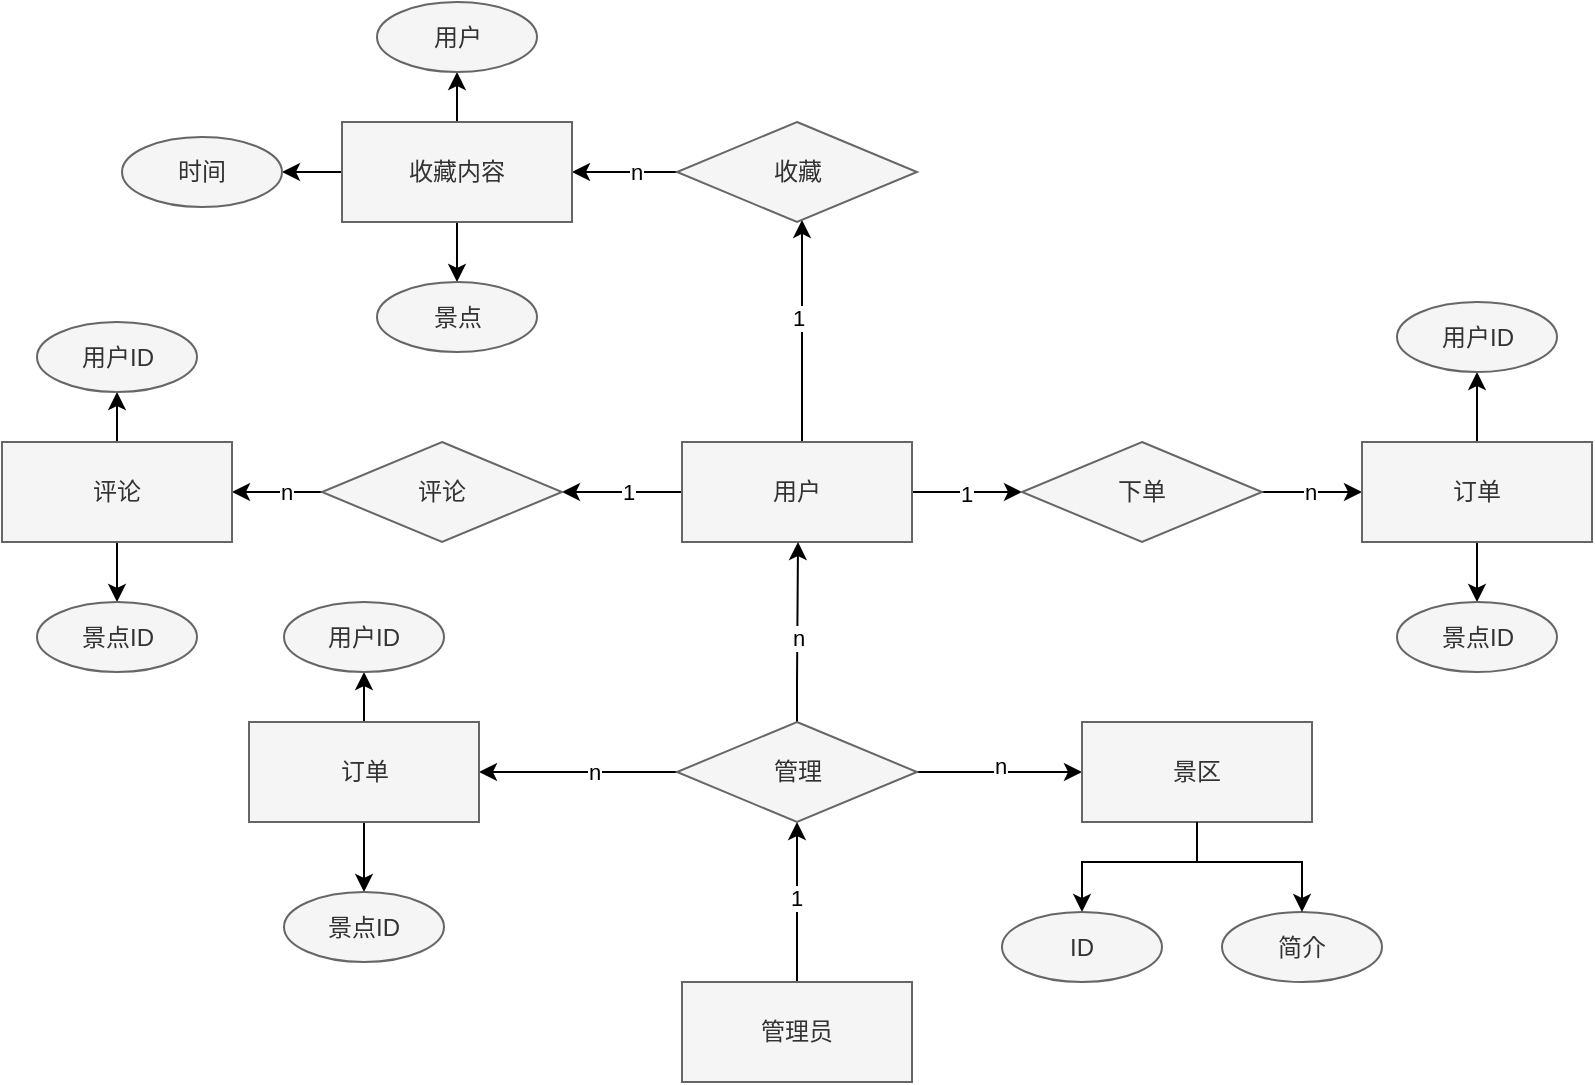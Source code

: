 <mxfile version="23.1.2" type="github">
  <diagram id="R2lEEEUBdFMjLlhIrx00" name="Page-1">
    <mxGraphModel dx="1434" dy="738" grid="1" gridSize="10" guides="1" tooltips="1" connect="1" arrows="1" fold="1" page="1" pageScale="1" pageWidth="850" pageHeight="1100" math="0" shadow="0" extFonts="Permanent Marker^https://fonts.googleapis.com/css?family=Permanent+Marker">
      <root>
        <mxCell id="0" />
        <mxCell id="1" parent="0" />
        <mxCell id="algwzxm7ROfjzH3wWhtB-11" style="edgeStyle=orthogonalEdgeStyle;rounded=0;orthogonalLoop=1;jettySize=auto;html=1;" edge="1" parent="1" source="algwzxm7ROfjzH3wWhtB-1" target="algwzxm7ROfjzH3wWhtB-10">
          <mxGeometry relative="1" as="geometry" />
        </mxCell>
        <mxCell id="algwzxm7ROfjzH3wWhtB-14" value="1" style="edgeLabel;html=1;align=center;verticalAlign=middle;resizable=0;points=[];" vertex="1" connectable="0" parent="algwzxm7ROfjzH3wWhtB-11">
          <mxGeometry x="-0.1" y="3" relative="1" as="geometry">
            <mxPoint y="-3" as="offset" />
          </mxGeometry>
        </mxCell>
        <mxCell id="algwzxm7ROfjzH3wWhtB-29" style="edgeStyle=orthogonalEdgeStyle;rounded=0;orthogonalLoop=1;jettySize=auto;html=1;" edge="1" parent="1" source="algwzxm7ROfjzH3wWhtB-1" target="algwzxm7ROfjzH3wWhtB-23">
          <mxGeometry relative="1" as="geometry">
            <Array as="points">
              <mxPoint x="420" y="230" />
              <mxPoint x="420" y="230" />
            </Array>
          </mxGeometry>
        </mxCell>
        <mxCell id="algwzxm7ROfjzH3wWhtB-44" value="1" style="edgeLabel;html=1;align=center;verticalAlign=middle;resizable=0;points=[];" vertex="1" connectable="0" parent="algwzxm7ROfjzH3wWhtB-29">
          <mxGeometry x="0.081" y="-3" relative="1" as="geometry">
            <mxPoint x="-5" y="-2" as="offset" />
          </mxGeometry>
        </mxCell>
        <mxCell id="algwzxm7ROfjzH3wWhtB-34" value="" style="edgeStyle=orthogonalEdgeStyle;rounded=0;orthogonalLoop=1;jettySize=auto;html=1;" edge="1" parent="1" source="algwzxm7ROfjzH3wWhtB-1" target="algwzxm7ROfjzH3wWhtB-33">
          <mxGeometry relative="1" as="geometry" />
        </mxCell>
        <mxCell id="algwzxm7ROfjzH3wWhtB-37" value="1" style="edgeLabel;html=1;align=center;verticalAlign=middle;resizable=0;points=[];" vertex="1" connectable="0" parent="algwzxm7ROfjzH3wWhtB-34">
          <mxGeometry x="-0.015" y="-1" relative="1" as="geometry">
            <mxPoint as="offset" />
          </mxGeometry>
        </mxCell>
        <mxCell id="algwzxm7ROfjzH3wWhtB-1" value="用户" style="rounded=0;whiteSpace=wrap;html=1;fillColor=#f5f5f5;fontColor=#333333;strokeColor=#666666;" vertex="1" parent="1">
          <mxGeometry x="360" y="290" width="115" height="50" as="geometry" />
        </mxCell>
        <mxCell id="algwzxm7ROfjzH3wWhtB-4" style="edgeStyle=orthogonalEdgeStyle;rounded=0;orthogonalLoop=1;jettySize=auto;html=1;" edge="1" parent="1" source="algwzxm7ROfjzH3wWhtB-2" target="algwzxm7ROfjzH3wWhtB-3">
          <mxGeometry relative="1" as="geometry" />
        </mxCell>
        <mxCell id="algwzxm7ROfjzH3wWhtB-5" value="1" style="edgeLabel;html=1;align=center;verticalAlign=middle;resizable=0;points=[];" vertex="1" connectable="0" parent="algwzxm7ROfjzH3wWhtB-4">
          <mxGeometry x="0.044" y="2" relative="1" as="geometry">
            <mxPoint x="1" as="offset" />
          </mxGeometry>
        </mxCell>
        <mxCell id="algwzxm7ROfjzH3wWhtB-2" value="管理员" style="rounded=0;whiteSpace=wrap;html=1;fillColor=#f5f5f5;fontColor=#333333;strokeColor=#666666;" vertex="1" parent="1">
          <mxGeometry x="360" y="560" width="115" height="50" as="geometry" />
        </mxCell>
        <mxCell id="algwzxm7ROfjzH3wWhtB-6" style="edgeStyle=orthogonalEdgeStyle;rounded=0;orthogonalLoop=1;jettySize=auto;html=1;" edge="1" parent="1" source="algwzxm7ROfjzH3wWhtB-3" target="algwzxm7ROfjzH3wWhtB-1">
          <mxGeometry relative="1" as="geometry">
            <Array as="points">
              <mxPoint x="418" y="410" />
              <mxPoint x="418" y="410" />
            </Array>
          </mxGeometry>
        </mxCell>
        <mxCell id="algwzxm7ROfjzH3wWhtB-7" value="n" style="edgeLabel;html=1;align=center;verticalAlign=middle;resizable=0;points=[];" vertex="1" connectable="0" parent="algwzxm7ROfjzH3wWhtB-6">
          <mxGeometry x="-0.046" y="-1" relative="1" as="geometry">
            <mxPoint x="-1" as="offset" />
          </mxGeometry>
        </mxCell>
        <mxCell id="algwzxm7ROfjzH3wWhtB-46" value="" style="edgeStyle=orthogonalEdgeStyle;rounded=0;orthogonalLoop=1;jettySize=auto;html=1;" edge="1" parent="1" source="algwzxm7ROfjzH3wWhtB-3" target="algwzxm7ROfjzH3wWhtB-45">
          <mxGeometry relative="1" as="geometry" />
        </mxCell>
        <mxCell id="algwzxm7ROfjzH3wWhtB-47" value="n" style="edgeLabel;html=1;align=center;verticalAlign=middle;resizable=0;points=[];" vertex="1" connectable="0" parent="algwzxm7ROfjzH3wWhtB-46">
          <mxGeometry x="-0.018" y="3" relative="1" as="geometry">
            <mxPoint x="1" as="offset" />
          </mxGeometry>
        </mxCell>
        <mxCell id="algwzxm7ROfjzH3wWhtB-58" value="" style="edgeStyle=orthogonalEdgeStyle;rounded=0;orthogonalLoop=1;jettySize=auto;html=1;" edge="1" parent="1" source="algwzxm7ROfjzH3wWhtB-3" target="algwzxm7ROfjzH3wWhtB-55">
          <mxGeometry relative="1" as="geometry" />
        </mxCell>
        <mxCell id="algwzxm7ROfjzH3wWhtB-59" value="n" style="edgeLabel;html=1;align=center;verticalAlign=middle;resizable=0;points=[];" vertex="1" connectable="0" parent="algwzxm7ROfjzH3wWhtB-58">
          <mxGeometry x="-0.141" relative="1" as="geometry">
            <mxPoint x="1" as="offset" />
          </mxGeometry>
        </mxCell>
        <mxCell id="algwzxm7ROfjzH3wWhtB-3" value="管理" style="rhombus;whiteSpace=wrap;html=1;fillColor=#f5f5f5;fontColor=#333333;strokeColor=#666666;" vertex="1" parent="1">
          <mxGeometry x="357.5" y="430" width="120" height="50" as="geometry" />
        </mxCell>
        <mxCell id="algwzxm7ROfjzH3wWhtB-13" style="edgeStyle=orthogonalEdgeStyle;rounded=0;orthogonalLoop=1;jettySize=auto;html=1;entryX=1;entryY=0.5;entryDx=0;entryDy=0;" edge="1" parent="1" source="algwzxm7ROfjzH3wWhtB-10" target="algwzxm7ROfjzH3wWhtB-12">
          <mxGeometry relative="1" as="geometry" />
        </mxCell>
        <mxCell id="algwzxm7ROfjzH3wWhtB-15" value="n" style="edgeLabel;html=1;align=center;verticalAlign=middle;resizable=0;points=[];" vertex="1" connectable="0" parent="algwzxm7ROfjzH3wWhtB-13">
          <mxGeometry x="-0.2" relative="1" as="geometry">
            <mxPoint as="offset" />
          </mxGeometry>
        </mxCell>
        <mxCell id="algwzxm7ROfjzH3wWhtB-10" value="评论" style="rhombus;whiteSpace=wrap;html=1;fillColor=#f5f5f5;fontColor=#333333;strokeColor=#666666;" vertex="1" parent="1">
          <mxGeometry x="180" y="290" width="120" height="50" as="geometry" />
        </mxCell>
        <mxCell id="algwzxm7ROfjzH3wWhtB-17" value="" style="edgeStyle=orthogonalEdgeStyle;rounded=0;orthogonalLoop=1;jettySize=auto;html=1;" edge="1" parent="1" source="algwzxm7ROfjzH3wWhtB-12" target="algwzxm7ROfjzH3wWhtB-16">
          <mxGeometry relative="1" as="geometry" />
        </mxCell>
        <mxCell id="algwzxm7ROfjzH3wWhtB-19" value="" style="edgeStyle=orthogonalEdgeStyle;rounded=0;orthogonalLoop=1;jettySize=auto;html=1;" edge="1" parent="1" source="algwzxm7ROfjzH3wWhtB-12" target="algwzxm7ROfjzH3wWhtB-18">
          <mxGeometry relative="1" as="geometry" />
        </mxCell>
        <mxCell id="algwzxm7ROfjzH3wWhtB-12" value="评论" style="rounded=0;whiteSpace=wrap;html=1;fillColor=#f5f5f5;fontColor=#333333;strokeColor=#666666;" vertex="1" parent="1">
          <mxGeometry x="20" y="290" width="115" height="50" as="geometry" />
        </mxCell>
        <mxCell id="algwzxm7ROfjzH3wWhtB-16" value="用户ID" style="ellipse;whiteSpace=wrap;html=1;fillColor=#f5f5f5;strokeColor=#666666;fontColor=#333333;rounded=0;" vertex="1" parent="1">
          <mxGeometry x="37.5" y="230" width="80" height="35" as="geometry" />
        </mxCell>
        <mxCell id="algwzxm7ROfjzH3wWhtB-18" value="景点ID" style="ellipse;whiteSpace=wrap;html=1;fillColor=#f5f5f5;strokeColor=#666666;fontColor=#333333;rounded=0;" vertex="1" parent="1">
          <mxGeometry x="37.5" y="370" width="80" height="35" as="geometry" />
        </mxCell>
        <mxCell id="algwzxm7ROfjzH3wWhtB-21" style="edgeStyle=orthogonalEdgeStyle;rounded=0;orthogonalLoop=1;jettySize=auto;html=1;entryX=1;entryY=0.5;entryDx=0;entryDy=0;" edge="1" parent="1" source="algwzxm7ROfjzH3wWhtB-23" target="algwzxm7ROfjzH3wWhtB-26">
          <mxGeometry relative="1" as="geometry" />
        </mxCell>
        <mxCell id="algwzxm7ROfjzH3wWhtB-22" value="n" style="edgeLabel;html=1;align=center;verticalAlign=middle;resizable=0;points=[];" vertex="1" connectable="0" parent="algwzxm7ROfjzH3wWhtB-21">
          <mxGeometry x="-0.2" relative="1" as="geometry">
            <mxPoint as="offset" />
          </mxGeometry>
        </mxCell>
        <mxCell id="algwzxm7ROfjzH3wWhtB-23" value="收藏" style="rhombus;whiteSpace=wrap;html=1;fillColor=#f5f5f5;fontColor=#333333;strokeColor=#666666;" vertex="1" parent="1">
          <mxGeometry x="357.5" y="130" width="120" height="50" as="geometry" />
        </mxCell>
        <mxCell id="algwzxm7ROfjzH3wWhtB-24" value="" style="edgeStyle=orthogonalEdgeStyle;rounded=0;orthogonalLoop=1;jettySize=auto;html=1;" edge="1" parent="1" source="algwzxm7ROfjzH3wWhtB-26" target="algwzxm7ROfjzH3wWhtB-27">
          <mxGeometry relative="1" as="geometry" />
        </mxCell>
        <mxCell id="algwzxm7ROfjzH3wWhtB-25" value="" style="edgeStyle=orthogonalEdgeStyle;rounded=0;orthogonalLoop=1;jettySize=auto;html=1;" edge="1" parent="1" source="algwzxm7ROfjzH3wWhtB-26" target="algwzxm7ROfjzH3wWhtB-28">
          <mxGeometry relative="1" as="geometry" />
        </mxCell>
        <mxCell id="algwzxm7ROfjzH3wWhtB-32" value="" style="edgeStyle=orthogonalEdgeStyle;rounded=0;orthogonalLoop=1;jettySize=auto;html=1;" edge="1" parent="1" source="algwzxm7ROfjzH3wWhtB-26" target="algwzxm7ROfjzH3wWhtB-30">
          <mxGeometry relative="1" as="geometry" />
        </mxCell>
        <mxCell id="algwzxm7ROfjzH3wWhtB-26" value="收藏内容" style="rounded=0;whiteSpace=wrap;html=1;fillColor=#f5f5f5;fontColor=#333333;strokeColor=#666666;" vertex="1" parent="1">
          <mxGeometry x="190" y="130" width="115" height="50" as="geometry" />
        </mxCell>
        <mxCell id="algwzxm7ROfjzH3wWhtB-27" value="用户" style="ellipse;whiteSpace=wrap;html=1;fillColor=#f5f5f5;strokeColor=#666666;fontColor=#333333;rounded=0;" vertex="1" parent="1">
          <mxGeometry x="207.5" y="70" width="80" height="35" as="geometry" />
        </mxCell>
        <mxCell id="algwzxm7ROfjzH3wWhtB-28" value="景点" style="ellipse;whiteSpace=wrap;html=1;fillColor=#f5f5f5;strokeColor=#666666;fontColor=#333333;rounded=0;" vertex="1" parent="1">
          <mxGeometry x="207.5" y="210" width="80" height="35" as="geometry" />
        </mxCell>
        <mxCell id="algwzxm7ROfjzH3wWhtB-30" value="时间" style="ellipse;whiteSpace=wrap;html=1;fillColor=#f5f5f5;strokeColor=#666666;fontColor=#333333;rounded=0;" vertex="1" parent="1">
          <mxGeometry x="80" y="137.5" width="80" height="35" as="geometry" />
        </mxCell>
        <mxCell id="algwzxm7ROfjzH3wWhtB-36" value="" style="edgeStyle=orthogonalEdgeStyle;rounded=0;orthogonalLoop=1;jettySize=auto;html=1;" edge="1" parent="1" source="algwzxm7ROfjzH3wWhtB-33" target="algwzxm7ROfjzH3wWhtB-35">
          <mxGeometry relative="1" as="geometry" />
        </mxCell>
        <mxCell id="algwzxm7ROfjzH3wWhtB-39" value="n" style="edgeLabel;html=1;align=center;verticalAlign=middle;resizable=0;points=[];" vertex="1" connectable="0" parent="algwzxm7ROfjzH3wWhtB-36">
          <mxGeometry x="-0.05" relative="1" as="geometry">
            <mxPoint as="offset" />
          </mxGeometry>
        </mxCell>
        <mxCell id="algwzxm7ROfjzH3wWhtB-33" value="下单" style="rhombus;whiteSpace=wrap;html=1;fillColor=#f5f5f5;fontColor=#333333;strokeColor=#666666;" vertex="1" parent="1">
          <mxGeometry x="530" y="290" width="120" height="50" as="geometry" />
        </mxCell>
        <mxCell id="algwzxm7ROfjzH3wWhtB-42" value="" style="edgeStyle=orthogonalEdgeStyle;rounded=0;orthogonalLoop=1;jettySize=auto;html=1;" edge="1" parent="1" source="algwzxm7ROfjzH3wWhtB-35" target="algwzxm7ROfjzH3wWhtB-40">
          <mxGeometry relative="1" as="geometry" />
        </mxCell>
        <mxCell id="algwzxm7ROfjzH3wWhtB-43" value="" style="edgeStyle=orthogonalEdgeStyle;rounded=0;orthogonalLoop=1;jettySize=auto;html=1;" edge="1" parent="1" source="algwzxm7ROfjzH3wWhtB-35" target="algwzxm7ROfjzH3wWhtB-41">
          <mxGeometry relative="1" as="geometry" />
        </mxCell>
        <mxCell id="algwzxm7ROfjzH3wWhtB-35" value="订单" style="rounded=0;whiteSpace=wrap;html=1;fillColor=#f5f5f5;fontColor=#333333;strokeColor=#666666;" vertex="1" parent="1">
          <mxGeometry x="700" y="290" width="115" height="50" as="geometry" />
        </mxCell>
        <mxCell id="algwzxm7ROfjzH3wWhtB-40" value="用户ID" style="ellipse;whiteSpace=wrap;html=1;fillColor=#f5f5f5;strokeColor=#666666;fontColor=#333333;rounded=0;" vertex="1" parent="1">
          <mxGeometry x="717.5" y="220" width="80" height="35" as="geometry" />
        </mxCell>
        <mxCell id="algwzxm7ROfjzH3wWhtB-41" value="景点ID" style="ellipse;whiteSpace=wrap;html=1;fillColor=#f5f5f5;strokeColor=#666666;fontColor=#333333;rounded=0;" vertex="1" parent="1">
          <mxGeometry x="717.5" y="370" width="80" height="35" as="geometry" />
        </mxCell>
        <mxCell id="algwzxm7ROfjzH3wWhtB-49" style="edgeStyle=orthogonalEdgeStyle;rounded=0;orthogonalLoop=1;jettySize=auto;html=1;entryX=0.5;entryY=0;entryDx=0;entryDy=0;" edge="1" parent="1" source="algwzxm7ROfjzH3wWhtB-45" target="algwzxm7ROfjzH3wWhtB-48">
          <mxGeometry relative="1" as="geometry">
            <mxPoint x="600" y="520" as="targetPoint" />
            <Array as="points">
              <mxPoint x="618" y="500" />
              <mxPoint x="560" y="500" />
            </Array>
          </mxGeometry>
        </mxCell>
        <mxCell id="algwzxm7ROfjzH3wWhtB-45" value="景区" style="rounded=0;whiteSpace=wrap;html=1;fillColor=#f5f5f5;fontColor=#333333;strokeColor=#666666;" vertex="1" parent="1">
          <mxGeometry x="560" y="430" width="115" height="50" as="geometry" />
        </mxCell>
        <mxCell id="algwzxm7ROfjzH3wWhtB-48" value="ID" style="ellipse;whiteSpace=wrap;html=1;fillColor=#f5f5f5;strokeColor=#666666;fontColor=#333333;rounded=0;" vertex="1" parent="1">
          <mxGeometry x="520" y="525" width="80" height="35" as="geometry" />
        </mxCell>
        <mxCell id="algwzxm7ROfjzH3wWhtB-50" value="简介" style="ellipse;whiteSpace=wrap;html=1;fillColor=#f5f5f5;strokeColor=#666666;fontColor=#333333;rounded=0;" vertex="1" parent="1">
          <mxGeometry x="630" y="525" width="80" height="35" as="geometry" />
        </mxCell>
        <mxCell id="algwzxm7ROfjzH3wWhtB-51" style="edgeStyle=orthogonalEdgeStyle;rounded=0;orthogonalLoop=1;jettySize=auto;html=1;entryX=0.5;entryY=0;entryDx=0;entryDy=0;exitX=0.5;exitY=1;exitDx=0;exitDy=0;" edge="1" parent="1" source="algwzxm7ROfjzH3wWhtB-45" target="algwzxm7ROfjzH3wWhtB-50">
          <mxGeometry relative="1" as="geometry">
            <mxPoint x="590" y="535" as="targetPoint" />
            <mxPoint x="628" y="490" as="sourcePoint" />
            <Array as="points">
              <mxPoint x="618" y="500" />
              <mxPoint x="670" y="500" />
            </Array>
          </mxGeometry>
        </mxCell>
        <mxCell id="algwzxm7ROfjzH3wWhtB-53" value="" style="edgeStyle=orthogonalEdgeStyle;rounded=0;orthogonalLoop=1;jettySize=auto;html=1;" edge="1" parent="1" source="algwzxm7ROfjzH3wWhtB-55" target="algwzxm7ROfjzH3wWhtB-56">
          <mxGeometry relative="1" as="geometry" />
        </mxCell>
        <mxCell id="algwzxm7ROfjzH3wWhtB-54" value="" style="edgeStyle=orthogonalEdgeStyle;rounded=0;orthogonalLoop=1;jettySize=auto;html=1;" edge="1" parent="1" source="algwzxm7ROfjzH3wWhtB-55" target="algwzxm7ROfjzH3wWhtB-57">
          <mxGeometry relative="1" as="geometry" />
        </mxCell>
        <mxCell id="algwzxm7ROfjzH3wWhtB-55" value="订单" style="rounded=0;whiteSpace=wrap;html=1;fillColor=#f5f5f5;fontColor=#333333;strokeColor=#666666;" vertex="1" parent="1">
          <mxGeometry x="143.5" y="430" width="115" height="50" as="geometry" />
        </mxCell>
        <mxCell id="algwzxm7ROfjzH3wWhtB-56" value="用户ID" style="ellipse;whiteSpace=wrap;html=1;fillColor=#f5f5f5;strokeColor=#666666;fontColor=#333333;rounded=0;" vertex="1" parent="1">
          <mxGeometry x="161" y="370" width="80" height="35" as="geometry" />
        </mxCell>
        <mxCell id="algwzxm7ROfjzH3wWhtB-57" value="景点ID" style="ellipse;whiteSpace=wrap;html=1;fillColor=#f5f5f5;strokeColor=#666666;fontColor=#333333;rounded=0;" vertex="1" parent="1">
          <mxGeometry x="161" y="515" width="80" height="35" as="geometry" />
        </mxCell>
      </root>
    </mxGraphModel>
  </diagram>
</mxfile>

